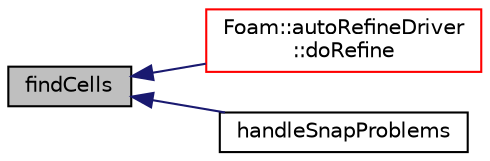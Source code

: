 digraph "findCells"
{
  bgcolor="transparent";
  edge [fontname="Helvetica",fontsize="10",labelfontname="Helvetica",labelfontsize="10"];
  node [fontname="Helvetica",fontsize="10",shape=record];
  rankdir="LR";
  Node1 [label="findCells",height=0.2,width=0.4,color="black", fillcolor="grey75", style="filled", fontcolor="black"];
  Node1 -> Node2 [dir="back",color="midnightblue",fontsize="10",style="solid",fontname="Helvetica"];
  Node2 [label="Foam::autoRefineDriver\l::doRefine",height=0.2,width=0.4,color="red",URL="$a00088.html#a139ba4e0313668a135ae0a86b4468ea9",tooltip="Do all the refinement. "];
  Node1 -> Node3 [dir="back",color="midnightblue",fontsize="10",style="solid",fontname="Helvetica"];
  Node3 [label="handleSnapProblems",height=0.2,width=0.4,color="black",URL="$a02116.html#adb9d534f9c6e08cdcba5b58c3f8a116d"];
}
